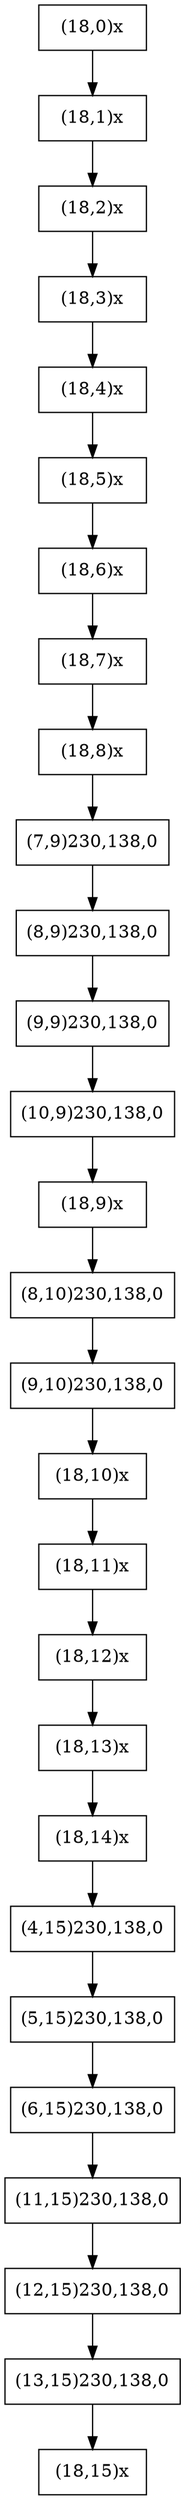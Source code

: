 digraph {
node [shape = rectangle, height=0.5, width=1.2];
graph [nodesep = 1];
rankdir=TB;
"1"[label="(18,0)x"];
"2"[label="(18,1)x"];
"1"->"2";
"3"[label="(18,2)x"];
"2"->"3";
"4"[label="(18,3)x"];
"3"->"4";
"5"[label="(18,4)x"];
"4"->"5";
"6"[label="(18,5)x"];
"5"->"6";
"7"[label="(18,6)x"];
"6"->"7";
"8"[label="(18,7)x"];
"7"->"8";
"9"[label="(18,8)x"];
"8"->"9";
"10"[label="(7,9)230,138,0"];
"9"->"10";
"11"[label="(8,9)230,138,0"];
"10"->"11";
"12"[label="(9,9)230,138,0"];
"11"->"12";
"13"[label="(10,9)230,138,0"];
"12"->"13";
"14"[label="(18,9)x"];
"13"->"14";
"15"[label="(8,10)230,138,0"];
"14"->"15";
"16"[label="(9,10)230,138,0"];
"15"->"16";
"17"[label="(18,10)x"];
"16"->"17";
"18"[label="(18,11)x"];
"17"->"18";
"19"[label="(18,12)x"];
"18"->"19";
"20"[label="(18,13)x"];
"19"->"20";
"21"[label="(18,14)x"];
"20"->"21";
"22"[label="(4,15)230,138,0"];
"21"->"22";
"23"[label="(5,15)230,138,0"];
"22"->"23";
"24"[label="(6,15)230,138,0"];
"23"->"24";
"25"[label="(11,15)230,138,0"];
"24"->"25";
"26"[label="(12,15)230,138,0"];
"25"->"26";
"27"[label="(13,15)230,138,0"];
"26"->"27";
"28"[label="(18,15)x"];
"27"->"28";
}